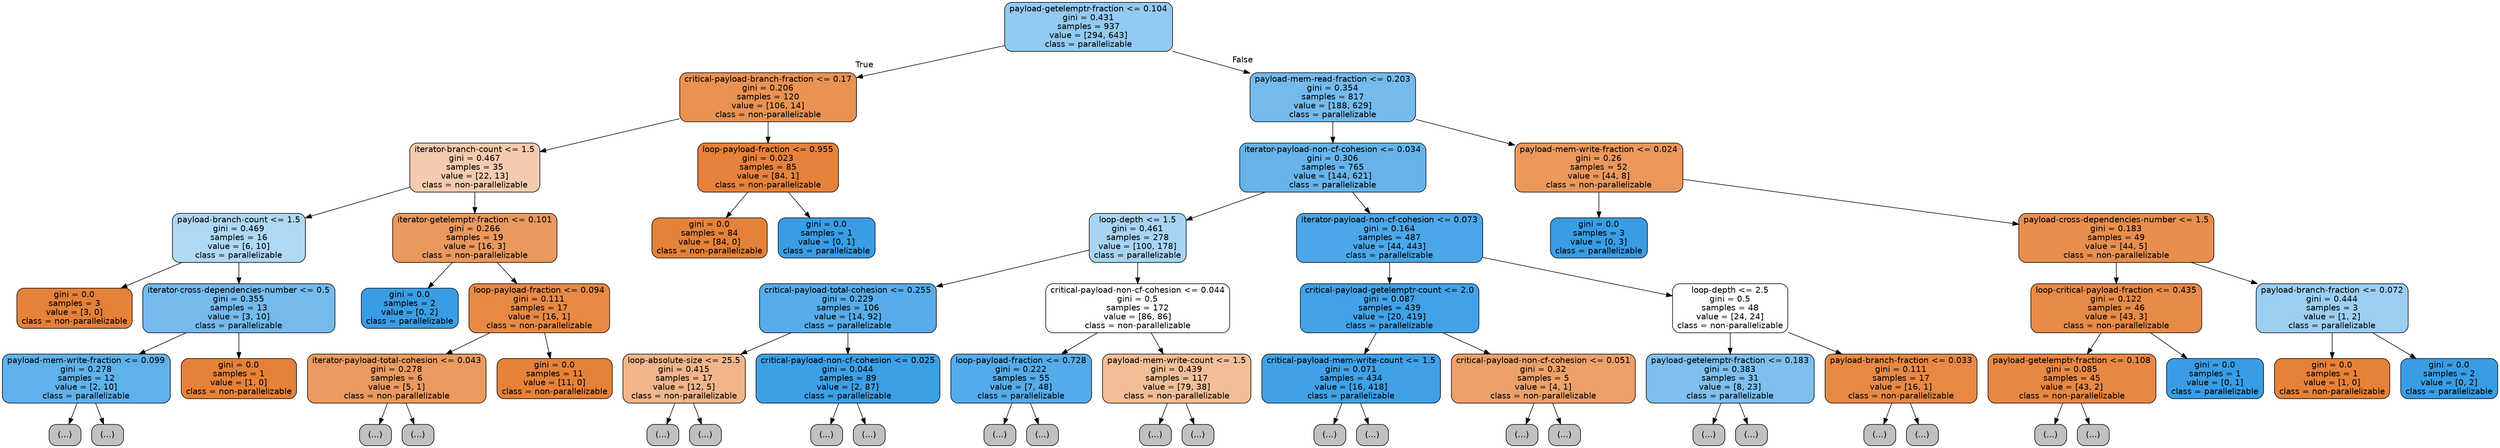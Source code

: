 digraph Tree {
node [shape=box, style="filled, rounded", color="black", fontname=helvetica] ;
edge [fontname=helvetica] ;
0 [label="payload-getelemptr-fraction <= 0.104\ngini = 0.431\nsamples = 937\nvalue = [294, 643]\nclass = parallelizable", fillcolor="#399de58a"] ;
1 [label="critical-payload-branch-fraction <= 0.17\ngini = 0.206\nsamples = 120\nvalue = [106, 14]\nclass = non-parallelizable", fillcolor="#e58139dd"] ;
0 -> 1 [labeldistance=2.5, labelangle=45, headlabel="True"] ;
2 [label="iterator-branch-count <= 1.5\ngini = 0.467\nsamples = 35\nvalue = [22, 13]\nclass = non-parallelizable", fillcolor="#e5813968"] ;
1 -> 2 ;
3 [label="payload-branch-count <= 1.5\ngini = 0.469\nsamples = 16\nvalue = [6, 10]\nclass = parallelizable", fillcolor="#399de566"] ;
2 -> 3 ;
4 [label="gini = 0.0\nsamples = 3\nvalue = [3, 0]\nclass = non-parallelizable", fillcolor="#e58139ff"] ;
3 -> 4 ;
5 [label="iterator-cross-dependencies-number <= 0.5\ngini = 0.355\nsamples = 13\nvalue = [3, 10]\nclass = parallelizable", fillcolor="#399de5b3"] ;
3 -> 5 ;
6 [label="payload-mem-write-fraction <= 0.099\ngini = 0.278\nsamples = 12\nvalue = [2, 10]\nclass = parallelizable", fillcolor="#399de5cc"] ;
5 -> 6 ;
7 [label="(...)", fillcolor="#C0C0C0"] ;
6 -> 7 ;
10 [label="(...)", fillcolor="#C0C0C0"] ;
6 -> 10 ;
11 [label="gini = 0.0\nsamples = 1\nvalue = [1, 0]\nclass = non-parallelizable", fillcolor="#e58139ff"] ;
5 -> 11 ;
12 [label="iterator-getelemptr-fraction <= 0.101\ngini = 0.266\nsamples = 19\nvalue = [16, 3]\nclass = non-parallelizable", fillcolor="#e58139cf"] ;
2 -> 12 ;
13 [label="gini = 0.0\nsamples = 2\nvalue = [0, 2]\nclass = parallelizable", fillcolor="#399de5ff"] ;
12 -> 13 ;
14 [label="loop-payload-fraction <= 0.094\ngini = 0.111\nsamples = 17\nvalue = [16, 1]\nclass = non-parallelizable", fillcolor="#e58139ef"] ;
12 -> 14 ;
15 [label="iterator-payload-total-cohesion <= 0.043\ngini = 0.278\nsamples = 6\nvalue = [5, 1]\nclass = non-parallelizable", fillcolor="#e58139cc"] ;
14 -> 15 ;
16 [label="(...)", fillcolor="#C0C0C0"] ;
15 -> 16 ;
17 [label="(...)", fillcolor="#C0C0C0"] ;
15 -> 17 ;
18 [label="gini = 0.0\nsamples = 11\nvalue = [11, 0]\nclass = non-parallelizable", fillcolor="#e58139ff"] ;
14 -> 18 ;
19 [label="loop-payload-fraction <= 0.955\ngini = 0.023\nsamples = 85\nvalue = [84, 1]\nclass = non-parallelizable", fillcolor="#e58139fc"] ;
1 -> 19 ;
20 [label="gini = 0.0\nsamples = 84\nvalue = [84, 0]\nclass = non-parallelizable", fillcolor="#e58139ff"] ;
19 -> 20 ;
21 [label="gini = 0.0\nsamples = 1\nvalue = [0, 1]\nclass = parallelizable", fillcolor="#399de5ff"] ;
19 -> 21 ;
22 [label="payload-mem-read-fraction <= 0.203\ngini = 0.354\nsamples = 817\nvalue = [188, 629]\nclass = parallelizable", fillcolor="#399de5b3"] ;
0 -> 22 [labeldistance=2.5, labelangle=-45, headlabel="False"] ;
23 [label="iterator-payload-non-cf-cohesion <= 0.034\ngini = 0.306\nsamples = 765\nvalue = [144, 621]\nclass = parallelizable", fillcolor="#399de5c4"] ;
22 -> 23 ;
24 [label="loop-depth <= 1.5\ngini = 0.461\nsamples = 278\nvalue = [100, 178]\nclass = parallelizable", fillcolor="#399de570"] ;
23 -> 24 ;
25 [label="critical-payload-total-cohesion <= 0.255\ngini = 0.229\nsamples = 106\nvalue = [14, 92]\nclass = parallelizable", fillcolor="#399de5d8"] ;
24 -> 25 ;
26 [label="loop-absolute-size <= 25.5\ngini = 0.415\nsamples = 17\nvalue = [12, 5]\nclass = non-parallelizable", fillcolor="#e5813995"] ;
25 -> 26 ;
27 [label="(...)", fillcolor="#C0C0C0"] ;
26 -> 27 ;
28 [label="(...)", fillcolor="#C0C0C0"] ;
26 -> 28 ;
31 [label="critical-payload-non-cf-cohesion <= 0.025\ngini = 0.044\nsamples = 89\nvalue = [2, 87]\nclass = parallelizable", fillcolor="#399de5f9"] ;
25 -> 31 ;
32 [label="(...)", fillcolor="#C0C0C0"] ;
31 -> 32 ;
33 [label="(...)", fillcolor="#C0C0C0"] ;
31 -> 33 ;
38 [label="critical-payload-non-cf-cohesion <= 0.044\ngini = 0.5\nsamples = 172\nvalue = [86, 86]\nclass = non-parallelizable", fillcolor="#e5813900"] ;
24 -> 38 ;
39 [label="loop-payload-fraction <= 0.728\ngini = 0.222\nsamples = 55\nvalue = [7, 48]\nclass = parallelizable", fillcolor="#399de5da"] ;
38 -> 39 ;
40 [label="(...)", fillcolor="#C0C0C0"] ;
39 -> 40 ;
41 [label="(...)", fillcolor="#C0C0C0"] ;
39 -> 41 ;
52 [label="payload-mem-write-count <= 1.5\ngini = 0.439\nsamples = 117\nvalue = [79, 38]\nclass = non-parallelizable", fillcolor="#e5813984"] ;
38 -> 52 ;
53 [label="(...)", fillcolor="#C0C0C0"] ;
52 -> 53 ;
68 [label="(...)", fillcolor="#C0C0C0"] ;
52 -> 68 ;
73 [label="iterator-payload-non-cf-cohesion <= 0.073\ngini = 0.164\nsamples = 487\nvalue = [44, 443]\nclass = parallelizable", fillcolor="#399de5e6"] ;
23 -> 73 ;
74 [label="critical-payload-getelemptr-count <= 2.0\ngini = 0.087\nsamples = 439\nvalue = [20, 419]\nclass = parallelizable", fillcolor="#399de5f3"] ;
73 -> 74 ;
75 [label="critical-payload-mem-write-count <= 1.5\ngini = 0.071\nsamples = 434\nvalue = [16, 418]\nclass = parallelizable", fillcolor="#399de5f5"] ;
74 -> 75 ;
76 [label="(...)", fillcolor="#C0C0C0"] ;
75 -> 76 ;
109 [label="(...)", fillcolor="#C0C0C0"] ;
75 -> 109 ;
110 [label="critical-payload-non-cf-cohesion <= 0.051\ngini = 0.32\nsamples = 5\nvalue = [4, 1]\nclass = non-parallelizable", fillcolor="#e58139bf"] ;
74 -> 110 ;
111 [label="(...)", fillcolor="#C0C0C0"] ;
110 -> 111 ;
112 [label="(...)", fillcolor="#C0C0C0"] ;
110 -> 112 ;
113 [label="loop-depth <= 2.5\ngini = 0.5\nsamples = 48\nvalue = [24, 24]\nclass = non-parallelizable", fillcolor="#e5813900"] ;
73 -> 113 ;
114 [label="payload-getelemptr-fraction <= 0.183\ngini = 0.383\nsamples = 31\nvalue = [8, 23]\nclass = parallelizable", fillcolor="#399de5a6"] ;
113 -> 114 ;
115 [label="(...)", fillcolor="#C0C0C0"] ;
114 -> 115 ;
116 [label="(...)", fillcolor="#C0C0C0"] ;
114 -> 116 ;
123 [label="payload-branch-fraction <= 0.033\ngini = 0.111\nsamples = 17\nvalue = [16, 1]\nclass = non-parallelizable", fillcolor="#e58139ef"] ;
113 -> 123 ;
124 [label="(...)", fillcolor="#C0C0C0"] ;
123 -> 124 ;
125 [label="(...)", fillcolor="#C0C0C0"] ;
123 -> 125 ;
126 [label="payload-mem-write-fraction <= 0.024\ngini = 0.26\nsamples = 52\nvalue = [44, 8]\nclass = non-parallelizable", fillcolor="#e58139d1"] ;
22 -> 126 ;
127 [label="gini = 0.0\nsamples = 3\nvalue = [0, 3]\nclass = parallelizable", fillcolor="#399de5ff"] ;
126 -> 127 ;
128 [label="payload-cross-dependencies-number <= 1.5\ngini = 0.183\nsamples = 49\nvalue = [44, 5]\nclass = non-parallelizable", fillcolor="#e58139e2"] ;
126 -> 128 ;
129 [label="loop-critical-payload-fraction <= 0.435\ngini = 0.122\nsamples = 46\nvalue = [43, 3]\nclass = non-parallelizable", fillcolor="#e58139ed"] ;
128 -> 129 ;
130 [label="payload-getelemptr-fraction <= 0.108\ngini = 0.085\nsamples = 45\nvalue = [43, 2]\nclass = non-parallelizable", fillcolor="#e58139f3"] ;
129 -> 130 ;
131 [label="(...)", fillcolor="#C0C0C0"] ;
130 -> 131 ;
132 [label="(...)", fillcolor="#C0C0C0"] ;
130 -> 132 ;
137 [label="gini = 0.0\nsamples = 1\nvalue = [0, 1]\nclass = parallelizable", fillcolor="#399de5ff"] ;
129 -> 137 ;
138 [label="payload-branch-fraction <= 0.072\ngini = 0.444\nsamples = 3\nvalue = [1, 2]\nclass = parallelizable", fillcolor="#399de57f"] ;
128 -> 138 ;
139 [label="gini = 0.0\nsamples = 1\nvalue = [1, 0]\nclass = non-parallelizable", fillcolor="#e58139ff"] ;
138 -> 139 ;
140 [label="gini = 0.0\nsamples = 2\nvalue = [0, 2]\nclass = parallelizable", fillcolor="#399de5ff"] ;
138 -> 140 ;
}